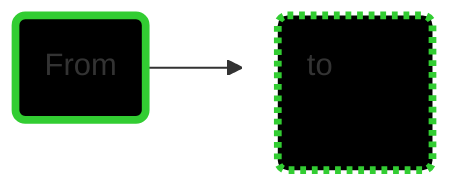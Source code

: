 flowchart LR
    1(From)-->2(to)
    style 1 fill: #000000, stroke: #32cd32, stroke-width: 0.25rem
    style 2 fill: #000000, stroke: #32cd32, stroke-width: 0.25rem, stroke-dasharray: 3, width: 5rem, height: 5rem